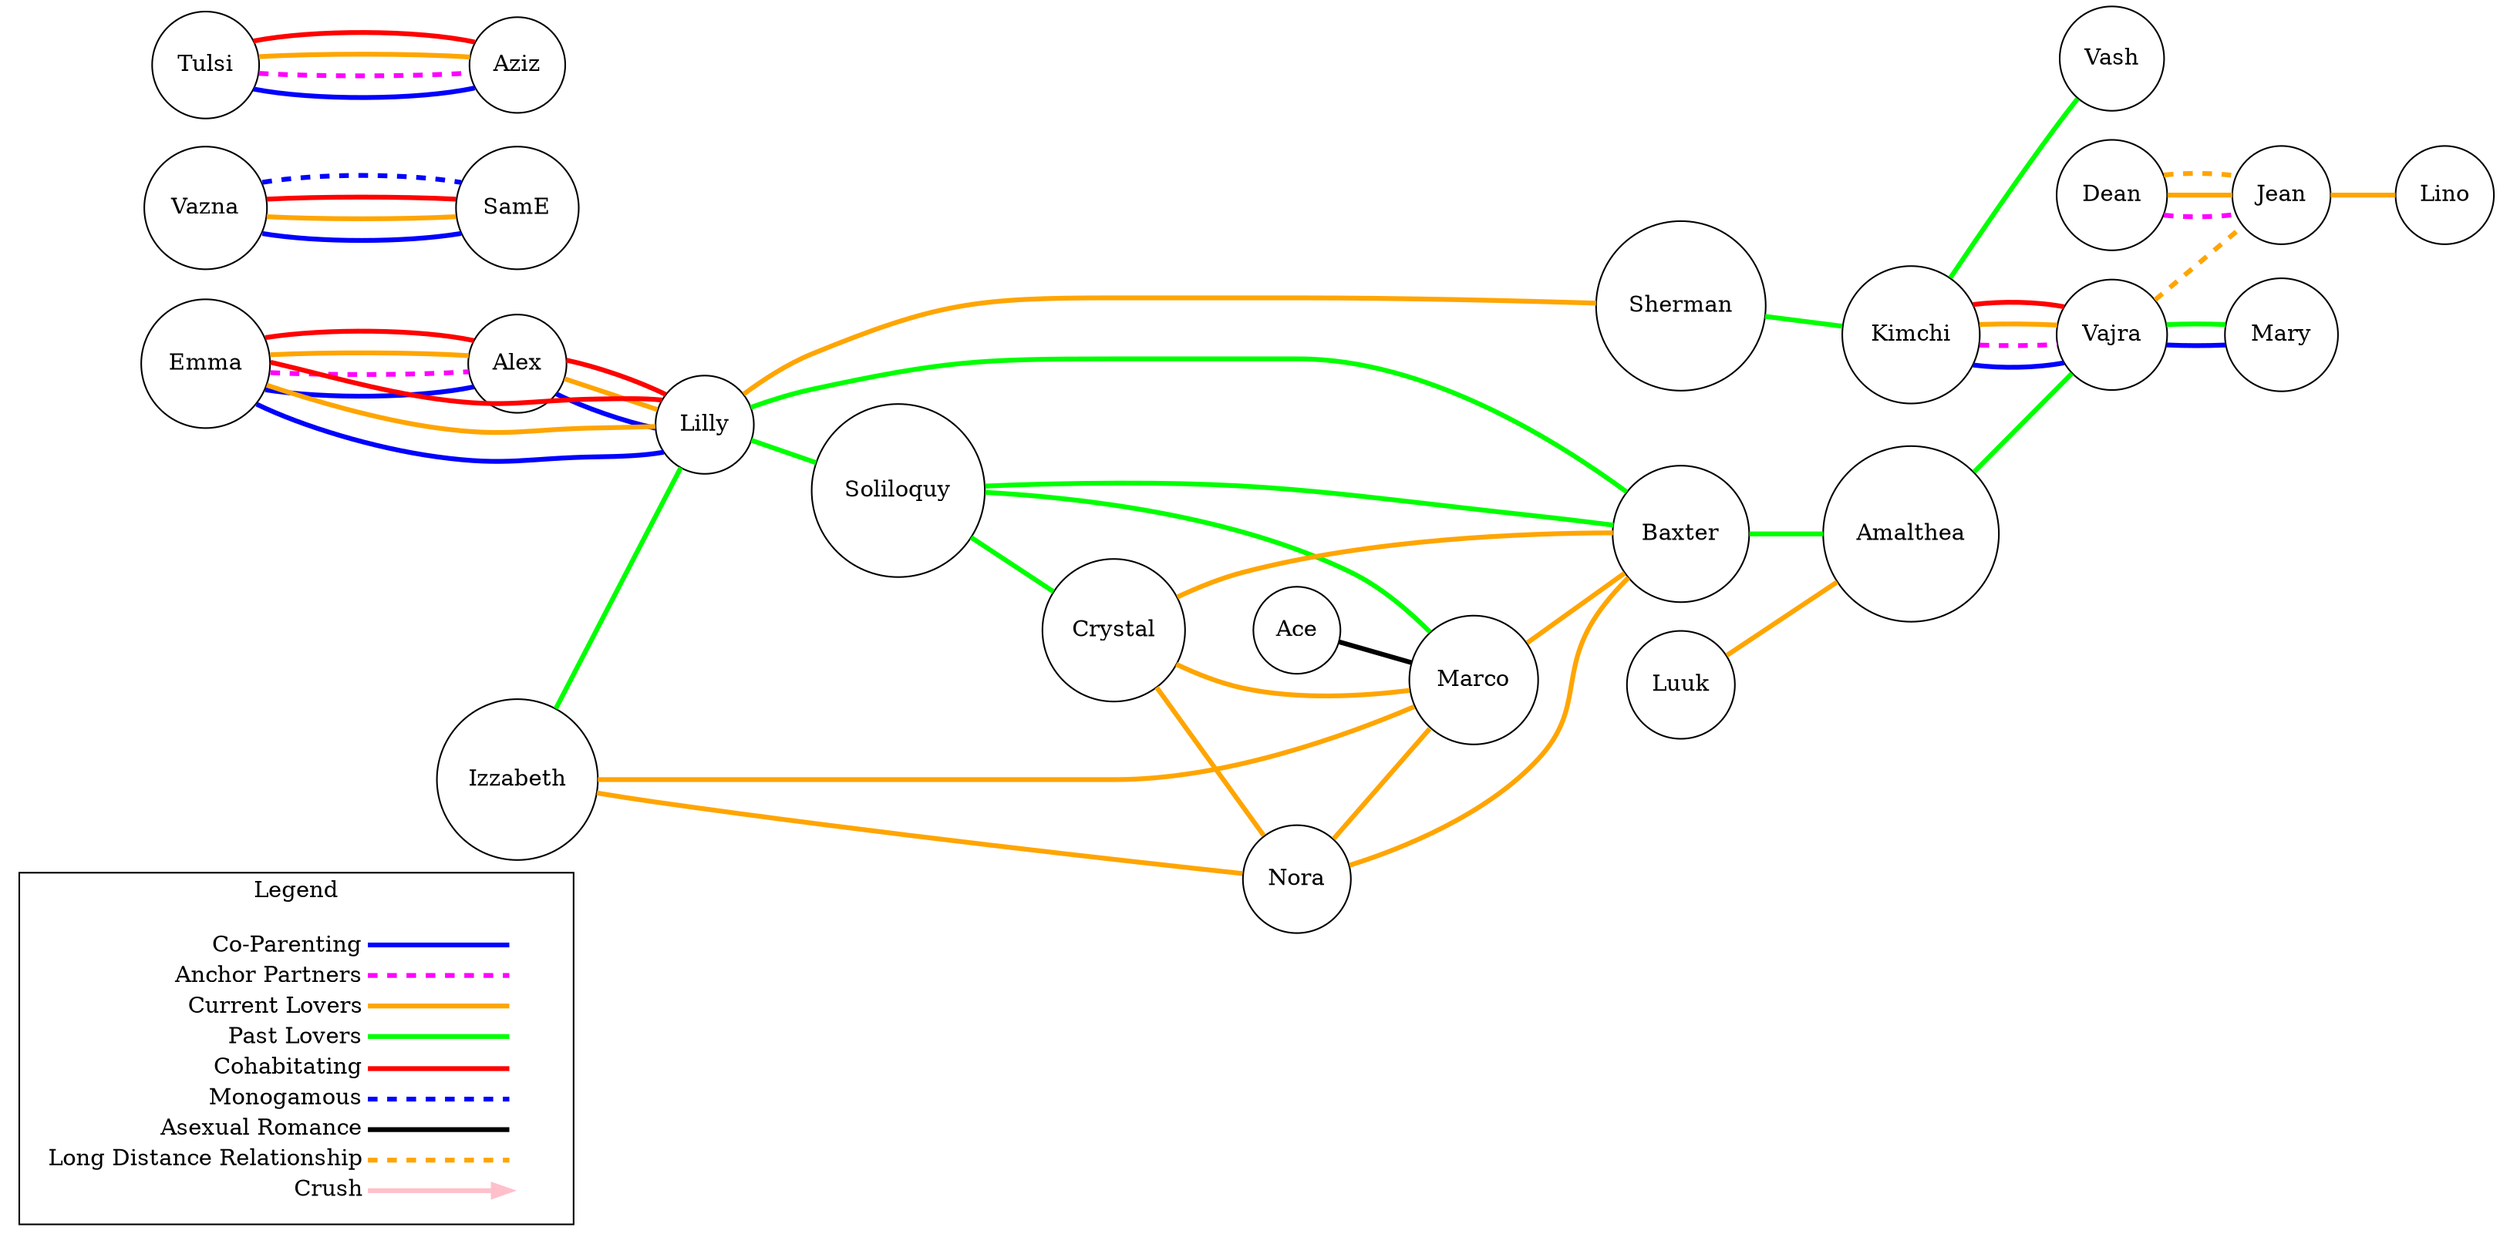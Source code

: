 # Attempt to recreate the character polycule from the webcomic Kimchi Cuddles
# http://kimchicuddles.com/characters (temporarily defunct link)
# https://web.archive.org/web/20161109185124/http://kimchicuddles.com/characters
# crush feature added as example, left unused

digraph polycule {
    rankdir=LR
    node [shape=plaintext]
    edge [arrowhead=none,arrowtail=none,dir=both,penwidth=3]
    subgraph cluster_01 { 
        label = "Legend";
        key [label=<<table border="0" cellpadding="2" cellspacing="0" cellborder="0">
          <tr><td align="right" port="coparenting">Co-Parenting</td></tr>
          <tr><td align="right" port="anchorpartners">Anchor Partners</td></tr>
          <tr><td align="right" port="currentlovers">Current Lovers</td></tr>
          <tr><td align="right" port="pastlovers">Past Lovers</td></tr>
          <tr><td align="right" port="cohabitating">Cohabitating</td></tr>
          <tr><td align="right" port="monogamous">Monogamous</td></tr>
          <tr><td align="right" port="asexualromance">Asexual Romance</td></tr>
          <tr><td align="right" port="longdistancerelationship">Long Distance Relationship</td></tr>
          <tr><td align="right" port="crush">Crush</td></tr>
          </table>>]
        key2 [label=<<table border="0" cellpadding="2" cellspacing="0" cellborder="0">
          <tr><td align="left" port="coparenting">&nbsp;</td></tr>
          <tr><td align="left" port="anchorpartners">&nbsp;</td></tr>
          <tr><td align="left" port="currentlovers">&nbsp;</td></tr>
          <tr><td align="left" port="pastlovers">&nbsp;</td></tr>
          <tr><td align="left" port="cohabitating">&nbsp;</td></tr>
          <tr><td align="left" port="monogamous">&nbsp;</td></tr>
          <tr><td align="left" port="asexualromance">&nbsp;</td></tr>
          <tr><td align="left" port="longdistancerelationship">&nbsp;</td></tr>
          <tr><td align="left" port="crush">&nbsp;</td></tr>
          </table>>]
    }
    node [shape=circle]
    subgraph coparenting {
        edge [color=blue];
        key:coparenting:e -> key2:coparenting:w;
        Emma -> Alex -> Lilly -> Emma;
        Kimchi -> Vajra -> Mary;
        Vazna -> SamE;
        Tulsi -> Aziz;
    }
    subgraph anchorpartners {
        edge [color=magenta,style=dashed];
        key:anchorpartners:e -> key2:anchorpartners:w;
        Emma -> Alex;
        Kimchi -> Vajra;
        Dean -> Jean;
        Tulsi -> Aziz;
    }
    subgraph currentlovers {
        edge [color=orange];
        key:currentlovers:e -> key2:currentlovers:w;
        Emma -> Alex -> Lilly -> Emma;
        Lilly -> Sherman;
        Izzabeth -> Nora -> Marco -> Crystal -> Nora;
        Izzabeth -> Marco -> Baxter -> Crystal;
        Baxter -> Nora;
        Luuk -> Amalthea;
        Dean -> Jean -> Lino;
        Tulsi -> Aziz;
        Vazna -> SamE;
        Kimchi -> Vajra;
    }
    subgraph pastlovers {
        edge [color=green];
        key:pastlovers:e -> key2:pastlovers:w;
        Izzabeth -> Lilly -> Soliloquy -> Baxter -> Amalthea -> Vajra -> Mary;
        Marco -> Soliloquy -> Crystal;
        Lilly -> Baxter;
        Sherman -> Kimchi -> Vash;
    }
    subgraph cohabitating {
        edge [color=red];
        key:cohabitating:e -> key2:cohabitating:w;
        Emma -> Alex -> Lilly -> Emma;
        Kimchi -> Vajra;
        Tulsi -> Aziz;
        Vazna -> SamE;
    }
    subgraph monogamous {
        edge [color=blue,style=dashed];
        key:monogamous:e -> key2:monogamous:w;
        Vazna -> SamE;
    }
    subgraph asexualromance {
        edge [color=black];
        key:asexualromance:e -> key2:asexualromance:w;
        Ace -> Marco;
    }
    subgraph longdistancerelationship {
        edge [color=orange,style=dashed];
        key:longdistancerelationship:e -> key2:longdistancerelationship:w;
        Vajra -> Jean;
        Dean -> Jean;
    }
    subgraph crush {
        edge [color=pink,arrowhead=normal,dir=forward];
        key:crush:e -> key2:crush:w;        
    }
}
